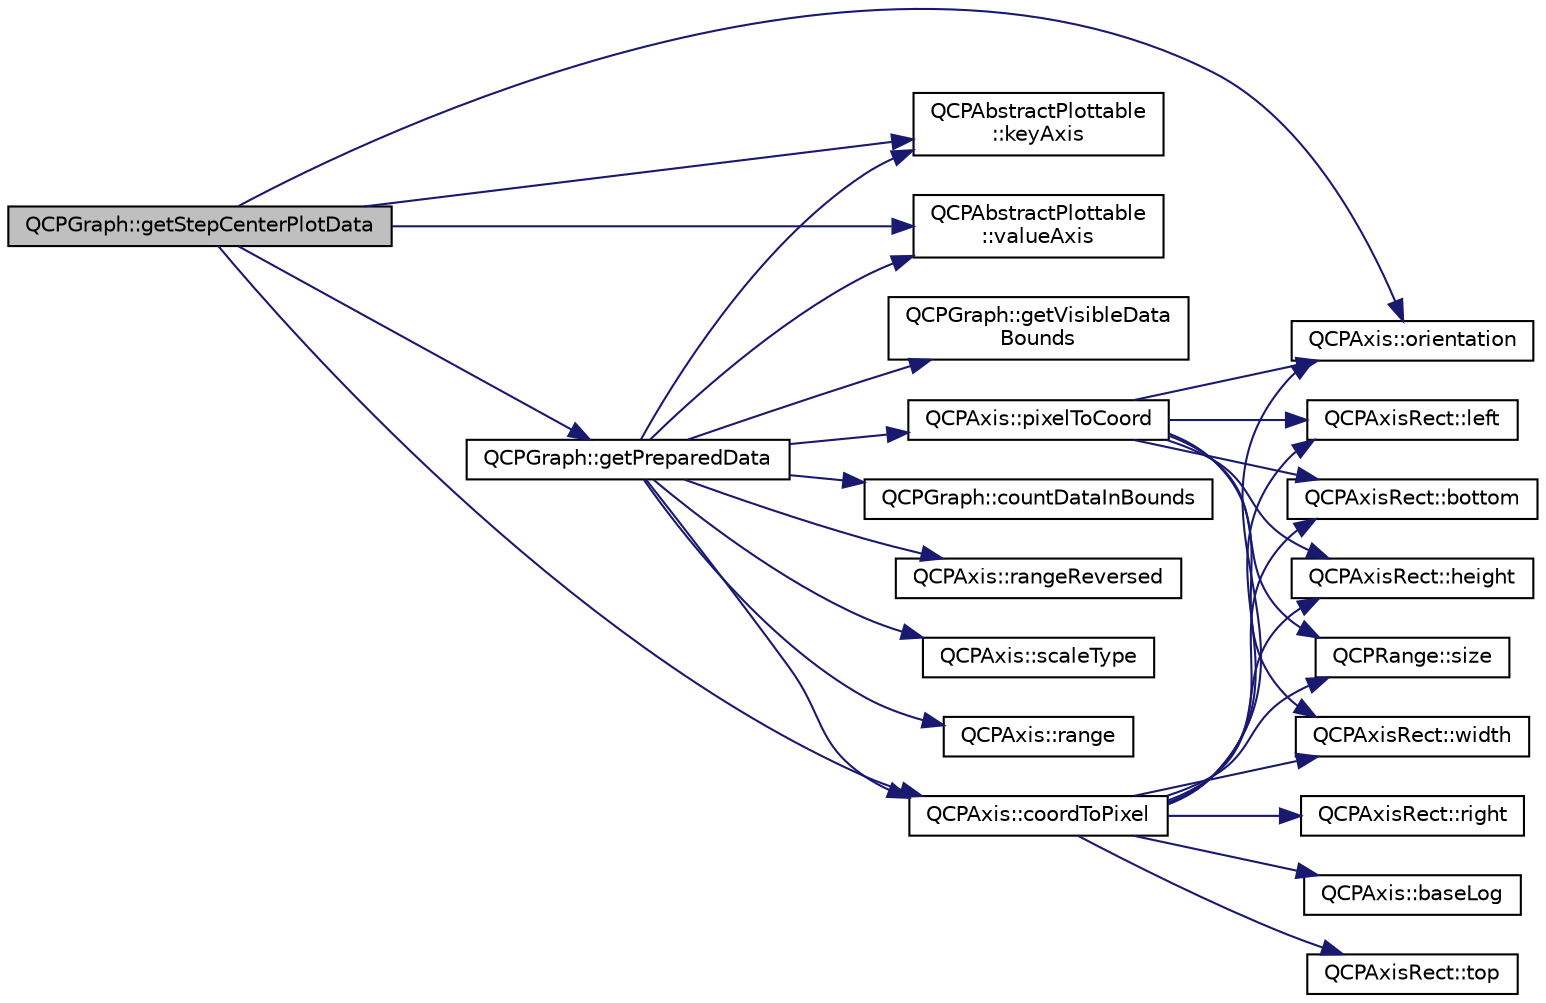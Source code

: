 digraph "QCPGraph::getStepCenterPlotData"
{
  edge [fontname="Helvetica",fontsize="10",labelfontname="Helvetica",labelfontsize="10"];
  node [fontname="Helvetica",fontsize="10",shape=record];
  rankdir="LR";
  Node470 [label="QCPGraph::getStepCenterPlotData",height=0.2,width=0.4,color="black", fillcolor="grey75", style="filled", fontcolor="black"];
  Node470 -> Node471 [color="midnightblue",fontsize="10",style="solid",fontname="Helvetica"];
  Node471 [label="QCPAbstractPlottable\l::keyAxis",height=0.2,width=0.4,color="black", fillcolor="white", style="filled",URL="$class_q_c_p_abstract_plottable.html#a2cdd6f0dd5e9a979037f86b4000d9cfe"];
  Node470 -> Node472 [color="midnightblue",fontsize="10",style="solid",fontname="Helvetica"];
  Node472 [label="QCPAbstractPlottable\l::valueAxis",height=0.2,width=0.4,color="black", fillcolor="white", style="filled",URL="$class_q_c_p_abstract_plottable.html#af47809a644a68ffd955fb30b01fb4f2f"];
  Node470 -> Node473 [color="midnightblue",fontsize="10",style="solid",fontname="Helvetica"];
  Node473 [label="QCPGraph::getPreparedData",height=0.2,width=0.4,color="black", fillcolor="white", style="filled",URL="$class_q_c_p_graph.html#ae853c297da9d21b6720d2d1c3b0121bf"];
  Node473 -> Node471 [color="midnightblue",fontsize="10",style="solid",fontname="Helvetica"];
  Node473 -> Node472 [color="midnightblue",fontsize="10",style="solid",fontname="Helvetica"];
  Node473 -> Node474 [color="midnightblue",fontsize="10",style="solid",fontname="Helvetica"];
  Node474 [label="QCPGraph::getVisibleData\lBounds",height=0.2,width=0.4,color="black", fillcolor="white", style="filled",URL="$class_q_c_p_graph.html#abda485a2f71ebe00d890840acbb91516"];
  Node473 -> Node475 [color="midnightblue",fontsize="10",style="solid",fontname="Helvetica"];
  Node475 [label="QCPAxis::coordToPixel",height=0.2,width=0.4,color="black", fillcolor="white", style="filled",URL="$class_q_c_p_axis.html#af15d1b3a7f7e9b53d759d3ccff1fe4b4"];
  Node475 -> Node476 [color="midnightblue",fontsize="10",style="solid",fontname="Helvetica"];
  Node476 [label="QCPAxis::orientation",height=0.2,width=0.4,color="black", fillcolor="white", style="filled",URL="$class_q_c_p_axis.html#ab988ef4538e2655bb77bd138189cd42e"];
  Node475 -> Node477 [color="midnightblue",fontsize="10",style="solid",fontname="Helvetica"];
  Node477 [label="QCPRange::size",height=0.2,width=0.4,color="black", fillcolor="white", style="filled",URL="$class_q_c_p_range.html#a62326e7cc4316b96df6a60813230e63f"];
  Node475 -> Node478 [color="midnightblue",fontsize="10",style="solid",fontname="Helvetica"];
  Node478 [label="QCPAxisRect::width",height=0.2,width=0.4,color="black", fillcolor="white", style="filled",URL="$class_q_c_p_axis_rect.html#a204645398a4f9d0b0189385c7c2cfb91"];
  Node475 -> Node479 [color="midnightblue",fontsize="10",style="solid",fontname="Helvetica"];
  Node479 [label="QCPAxisRect::left",height=0.2,width=0.4,color="black", fillcolor="white", style="filled",URL="$class_q_c_p_axis_rect.html#afb4a3de02046b20b9310bdb8fca781c3"];
  Node475 -> Node480 [color="midnightblue",fontsize="10",style="solid",fontname="Helvetica"];
  Node480 [label="QCPAxisRect::right",height=0.2,width=0.4,color="black", fillcolor="white", style="filled",URL="$class_q_c_p_axis_rect.html#a3f819d4a1b2193723d1fdafc573eea10"];
  Node475 -> Node481 [color="midnightblue",fontsize="10",style="solid",fontname="Helvetica"];
  Node481 [label="QCPAxis::baseLog",height=0.2,width=0.4,color="black", fillcolor="white", style="filled",URL="$class_q_c_p_axis.html#ae759538b7eeb12259944e75a6bc359da"];
  Node475 -> Node482 [color="midnightblue",fontsize="10",style="solid",fontname="Helvetica"];
  Node482 [label="QCPAxisRect::bottom",height=0.2,width=0.4,color="black", fillcolor="white", style="filled",URL="$class_q_c_p_axis_rect.html#acefdf1abaa8a8ab681e906cc2be9581e"];
  Node475 -> Node483 [color="midnightblue",fontsize="10",style="solid",fontname="Helvetica"];
  Node483 [label="QCPAxisRect::height",height=0.2,width=0.4,color="black", fillcolor="white", style="filled",URL="$class_q_c_p_axis_rect.html#acc4377809e79d9a089ab790f39429b0d"];
  Node475 -> Node484 [color="midnightblue",fontsize="10",style="solid",fontname="Helvetica"];
  Node484 [label="QCPAxisRect::top",height=0.2,width=0.4,color="black", fillcolor="white", style="filled",URL="$class_q_c_p_axis_rect.html#a45dbad181cbb9f09d068dbb76c817c95"];
  Node473 -> Node485 [color="midnightblue",fontsize="10",style="solid",fontname="Helvetica"];
  Node485 [label="QCPGraph::countDataInBounds",height=0.2,width=0.4,color="black", fillcolor="white", style="filled",URL="$class_q_c_p_graph.html#ae413e4ea50fea821a48ee2b3c4aaa055"];
  Node473 -> Node486 [color="midnightblue",fontsize="10",style="solid",fontname="Helvetica"];
  Node486 [label="QCPAxis::rangeReversed",height=0.2,width=0.4,color="black", fillcolor="white", style="filled",URL="$class_q_c_p_axis.html#ab9866dd1a78f1920f491ec12a794bec2"];
  Node473 -> Node487 [color="midnightblue",fontsize="10",style="solid",fontname="Helvetica"];
  Node487 [label="QCPAxis::pixelToCoord",height=0.2,width=0.4,color="black", fillcolor="white", style="filled",URL="$class_q_c_p_axis.html#a536ef8f624cac59b6b6fdcb495723c57"];
  Node487 -> Node476 [color="midnightblue",fontsize="10",style="solid",fontname="Helvetica"];
  Node487 -> Node479 [color="midnightblue",fontsize="10",style="solid",fontname="Helvetica"];
  Node487 -> Node478 [color="midnightblue",fontsize="10",style="solid",fontname="Helvetica"];
  Node487 -> Node477 [color="midnightblue",fontsize="10",style="solid",fontname="Helvetica"];
  Node487 -> Node482 [color="midnightblue",fontsize="10",style="solid",fontname="Helvetica"];
  Node487 -> Node483 [color="midnightblue",fontsize="10",style="solid",fontname="Helvetica"];
  Node473 -> Node488 [color="midnightblue",fontsize="10",style="solid",fontname="Helvetica"];
  Node488 [label="QCPAxis::scaleType",height=0.2,width=0.4,color="black", fillcolor="white", style="filled",URL="$class_q_c_p_axis.html#ad23e9ad97b44e9aeaf4fab8904280098"];
  Node473 -> Node489 [color="midnightblue",fontsize="10",style="solid",fontname="Helvetica"];
  Node489 [label="QCPAxis::range",height=0.2,width=0.4,color="black", fillcolor="white", style="filled",URL="$class_q_c_p_axis.html#ac4058855a81f1a883cf2e754f6a6acb1"];
  Node470 -> Node476 [color="midnightblue",fontsize="10",style="solid",fontname="Helvetica"];
  Node470 -> Node475 [color="midnightblue",fontsize="10",style="solid",fontname="Helvetica"];
}
